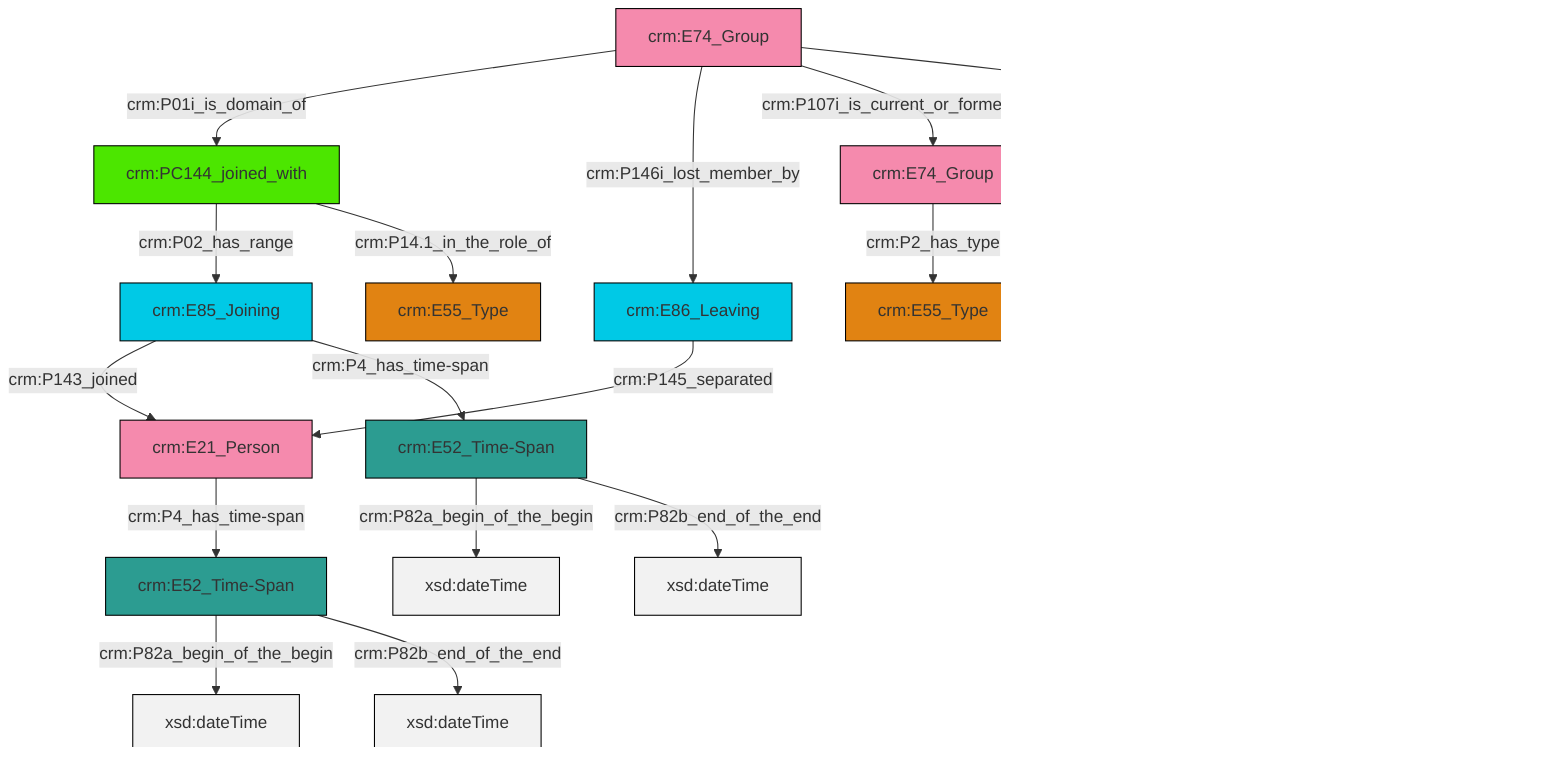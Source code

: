 graph TD
classDef Literal fill:#f2f2f2,stroke:#000000;
classDef CRM_Entity fill:#FFFFFF,stroke:#000000;
classDef Temporal_Entity fill:#00C9E6, stroke:#000000;
classDef Type fill:#E18312, stroke:#000000;
classDef Time-Span fill:#2C9C91, stroke:#000000;
classDef Appellation fill:#FFEB7F, stroke:#000000;
classDef Place fill:#008836, stroke:#000000;
classDef Persistent_Item fill:#B266B2, stroke:#000000;
classDef Conceptual_Object fill:#FFD700, stroke:#000000;
classDef Physical_Thing fill:#D2B48C, stroke:#000000;
classDef Actor fill:#f58aad, stroke:#000000;
classDef PC_Classes fill:#4ce600, stroke:#000000;
classDef Multi fill:#cccccc,stroke:#000000;

0["crm:E74_Group"]:::Actor -->|crm:P01i_is_domain_of| 1["crm:PC144_joined_with"]:::PC_Classes
2["crm:E52_Time-Span"]:::Time-Span -->|crm:P82a_begin_of_the_begin| 3[xsd:dateTime]:::Literal
0["crm:E74_Group"]:::Actor -->|crm:P146i_lost_member_by| 6["crm:E86_Leaving"]:::Temporal_Entity
11["crm:E85_Joining"]:::Temporal_Entity -->|crm:P143_joined| 12["crm:E21_Person"]:::Actor
1["crm:PC144_joined_with"]:::PC_Classes -->|crm:P02_has_range| 11["crm:E85_Joining"]:::Temporal_Entity
11["crm:E85_Joining"]:::Temporal_Entity -->|crm:P4_has_time-span| 19["crm:E52_Time-Span"]:::Time-Span
6["crm:E86_Leaving"]:::Temporal_Entity -->|crm:P145_separated| 12["crm:E21_Person"]:::Actor
19["crm:E52_Time-Span"]:::Time-Span -->|crm:P82a_begin_of_the_begin| 22[xsd:dateTime]:::Literal
24["crm:PC14_carried_out_by"]:::PC_Classes -->|crm:P14.1_in_the_role_of| 4["crm:E55_Type"]:::Type
12["crm:E21_Person"]:::Actor -->|crm:P4_has_time-span| 2["crm:E52_Time-Span"]:::Time-Span
19["crm:E52_Time-Span"]:::Time-Span -->|crm:P82b_end_of_the_end| 30[xsd:dateTime]:::Literal
20["crm:E66_Formation"]:::Temporal_Entity -->|crm:P01i_is_domain_of| 24["crm:PC14_carried_out_by"]:::PC_Classes
0["crm:E74_Group"]:::Actor -->|crm:P107i_is_current_or_former_member_of| 9["crm:E74_Group"]:::Actor
0["crm:E74_Group"]:::Actor -->|crm:P95i_was_formed_by| 20["crm:E66_Formation"]:::Temporal_Entity
24["crm:PC14_carried_out_by"]:::PC_Classes -->|crm:P02_has_range| 27["crm:E39_Actor"]:::Actor
1["crm:PC144_joined_with"]:::PC_Classes -->|crm:P14.1_in_the_role_of| 16["crm:E55_Type"]:::Type
9["crm:E74_Group"]:::Actor -->|crm:P2_has_type| 7["crm:E55_Type"]:::Type
2["crm:E52_Time-Span"]:::Time-Span -->|crm:P82b_end_of_the_end| 34[xsd:dateTime]:::Literal